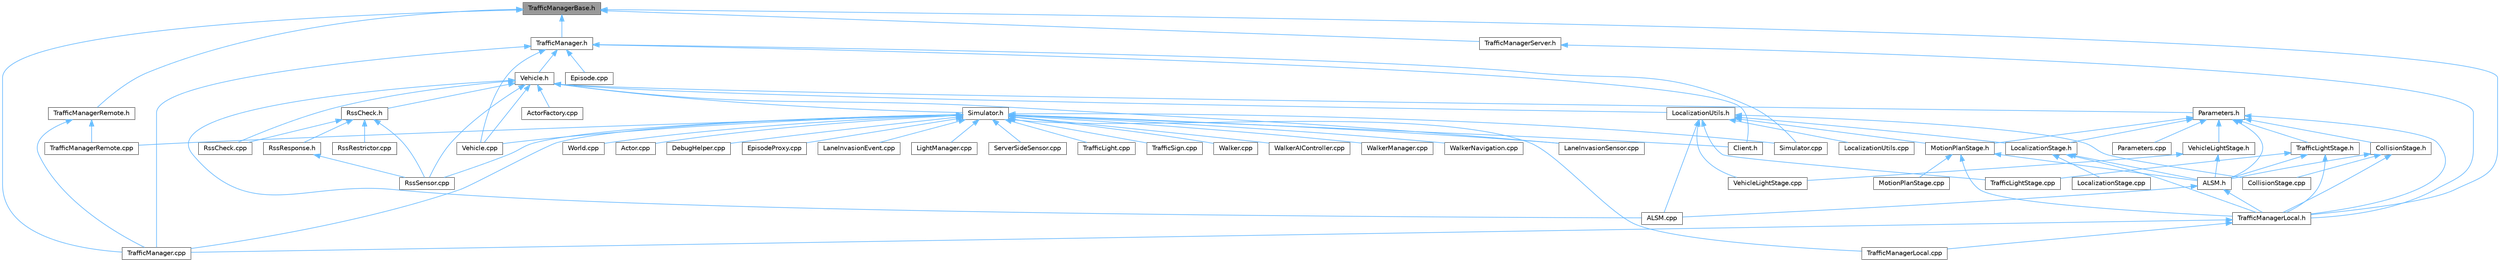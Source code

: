 digraph "TrafficManagerBase.h"
{
 // INTERACTIVE_SVG=YES
 // LATEX_PDF_SIZE
  bgcolor="transparent";
  edge [fontname=Helvetica,fontsize=10,labelfontname=Helvetica,labelfontsize=10];
  node [fontname=Helvetica,fontsize=10,shape=box,height=0.2,width=0.4];
  Node1 [id="Node000001",label="TrafficManagerBase.h",height=0.2,width=0.4,color="gray40", fillcolor="grey60", style="filled", fontcolor="black",tooltip=" "];
  Node1 -> Node2 [id="edge1_Node000001_Node000002",dir="back",color="steelblue1",style="solid",tooltip=" "];
  Node2 [id="Node000002",label="TrafficManager.cpp",height=0.2,width=0.4,color="grey40", fillcolor="white", style="filled",URL="$db/d04/TrafficManager_8cpp.html",tooltip=" "];
  Node1 -> Node3 [id="edge2_Node000001_Node000003",dir="back",color="steelblue1",style="solid",tooltip=" "];
  Node3 [id="Node000003",label="TrafficManager.h",height=0.2,width=0.4,color="grey40", fillcolor="white", style="filled",URL="$da/dfd/TrafficManager_8h.html",tooltip=" "];
  Node3 -> Node4 [id="edge3_Node000003_Node000004",dir="back",color="steelblue1",style="solid",tooltip=" "];
  Node4 [id="Node000004",label="Client.h",height=0.2,width=0.4,color="grey40", fillcolor="white", style="filled",URL="$dd/de3/client_2Client_8h.html",tooltip=" "];
  Node3 -> Node5 [id="edge4_Node000003_Node000005",dir="back",color="steelblue1",style="solid",tooltip=" "];
  Node5 [id="Node000005",label="Episode.cpp",height=0.2,width=0.4,color="grey40", fillcolor="white", style="filled",URL="$d6/d12/Episode_8cpp.html",tooltip=" "];
  Node3 -> Node6 [id="edge5_Node000003_Node000006",dir="back",color="steelblue1",style="solid",tooltip=" "];
  Node6 [id="Node000006",label="Simulator.cpp",height=0.2,width=0.4,color="grey40", fillcolor="white", style="filled",URL="$d2/d0c/Simulator_8cpp.html",tooltip=" "];
  Node3 -> Node2 [id="edge6_Node000003_Node000002",dir="back",color="steelblue1",style="solid",tooltip=" "];
  Node3 -> Node7 [id="edge7_Node000003_Node000007",dir="back",color="steelblue1",style="solid",tooltip=" "];
  Node7 [id="Node000007",label="Vehicle.cpp",height=0.2,width=0.4,color="grey40", fillcolor="white", style="filled",URL="$d0/d27/Vehicle_8cpp.html",tooltip=" "];
  Node3 -> Node8 [id="edge8_Node000003_Node000008",dir="back",color="steelblue1",style="solid",tooltip=" "];
  Node8 [id="Node000008",label="Vehicle.h",height=0.2,width=0.4,color="grey40", fillcolor="white", style="filled",URL="$d9/d18/Vehicle_8h.html",tooltip=" "];
  Node8 -> Node9 [id="edge9_Node000008_Node000009",dir="back",color="steelblue1",style="solid",tooltip=" "];
  Node9 [id="Node000009",label="ALSM.cpp",height=0.2,width=0.4,color="grey40", fillcolor="white", style="filled",URL="$d9/da8/ALSM_8cpp.html",tooltip=" "];
  Node8 -> Node10 [id="edge10_Node000008_Node000010",dir="back",color="steelblue1",style="solid",tooltip=" "];
  Node10 [id="Node000010",label="ActorFactory.cpp",height=0.2,width=0.4,color="grey40", fillcolor="white", style="filled",URL="$df/dd6/ActorFactory_8cpp.html",tooltip=" "];
  Node8 -> Node11 [id="edge11_Node000008_Node000011",dir="back",color="steelblue1",style="solid",tooltip=" "];
  Node11 [id="Node000011",label="LaneInvasionSensor.cpp",height=0.2,width=0.4,color="grey40", fillcolor="white", style="filled",URL="$dd/dbc/LibCarla_2source_2carla_2client_2LaneInvasionSensor_8cpp.html",tooltip=" "];
  Node8 -> Node12 [id="edge12_Node000008_Node000012",dir="back",color="steelblue1",style="solid",tooltip=" "];
  Node12 [id="Node000012",label="LocalizationUtils.h",height=0.2,width=0.4,color="grey40", fillcolor="white", style="filled",URL="$d2/d84/LocalizationUtils_8h.html",tooltip=" "];
  Node12 -> Node9 [id="edge13_Node000012_Node000009",dir="back",color="steelblue1",style="solid",tooltip=" "];
  Node12 -> Node13 [id="edge14_Node000012_Node000013",dir="back",color="steelblue1",style="solid",tooltip=" "];
  Node13 [id="Node000013",label="CollisionStage.cpp",height=0.2,width=0.4,color="grey40", fillcolor="white", style="filled",URL="$db/da2/CollisionStage_8cpp.html",tooltip=" "];
  Node12 -> Node14 [id="edge15_Node000012_Node000014",dir="back",color="steelblue1",style="solid",tooltip=" "];
  Node14 [id="Node000014",label="LocalizationStage.h",height=0.2,width=0.4,color="grey40", fillcolor="white", style="filled",URL="$d9/df4/LocalizationStage_8h.html",tooltip=" "];
  Node14 -> Node15 [id="edge16_Node000014_Node000015",dir="back",color="steelblue1",style="solid",tooltip=" "];
  Node15 [id="Node000015",label="ALSM.h",height=0.2,width=0.4,color="grey40", fillcolor="white", style="filled",URL="$dc/d2c/ALSM_8h.html",tooltip=" "];
  Node15 -> Node9 [id="edge17_Node000015_Node000009",dir="back",color="steelblue1",style="solid",tooltip=" "];
  Node15 -> Node16 [id="edge18_Node000015_Node000016",dir="back",color="steelblue1",style="solid",tooltip=" "];
  Node16 [id="Node000016",label="TrafficManagerLocal.h",height=0.2,width=0.4,color="grey40", fillcolor="white", style="filled",URL="$db/ddf/TrafficManagerLocal_8h.html",tooltip=" "];
  Node16 -> Node2 [id="edge19_Node000016_Node000002",dir="back",color="steelblue1",style="solid",tooltip=" "];
  Node16 -> Node17 [id="edge20_Node000016_Node000017",dir="back",color="steelblue1",style="solid",tooltip=" "];
  Node17 [id="Node000017",label="TrafficManagerLocal.cpp",height=0.2,width=0.4,color="grey40", fillcolor="white", style="filled",URL="$da/d53/TrafficManagerLocal_8cpp.html",tooltip=" "];
  Node14 -> Node18 [id="edge21_Node000014_Node000018",dir="back",color="steelblue1",style="solid",tooltip=" "];
  Node18 [id="Node000018",label="LocalizationStage.cpp",height=0.2,width=0.4,color="grey40", fillcolor="white", style="filled",URL="$df/dd3/LocalizationStage_8cpp.html",tooltip=" "];
  Node14 -> Node16 [id="edge22_Node000014_Node000016",dir="back",color="steelblue1",style="solid",tooltip=" "];
  Node12 -> Node19 [id="edge23_Node000012_Node000019",dir="back",color="steelblue1",style="solid",tooltip=" "];
  Node19 [id="Node000019",label="LocalizationUtils.cpp",height=0.2,width=0.4,color="grey40", fillcolor="white", style="filled",URL="$d1/dd6/LocalizationUtils_8cpp.html",tooltip=" "];
  Node12 -> Node20 [id="edge24_Node000012_Node000020",dir="back",color="steelblue1",style="solid",tooltip=" "];
  Node20 [id="Node000020",label="MotionPlanStage.h",height=0.2,width=0.4,color="grey40", fillcolor="white", style="filled",URL="$d3/d00/MotionPlanStage_8h.html",tooltip=" "];
  Node20 -> Node15 [id="edge25_Node000020_Node000015",dir="back",color="steelblue1",style="solid",tooltip=" "];
  Node20 -> Node21 [id="edge26_Node000020_Node000021",dir="back",color="steelblue1",style="solid",tooltip=" "];
  Node21 [id="Node000021",label="MotionPlanStage.cpp",height=0.2,width=0.4,color="grey40", fillcolor="white", style="filled",URL="$d4/df7/MotionPlanStage_8cpp.html",tooltip=" "];
  Node20 -> Node16 [id="edge27_Node000020_Node000016",dir="back",color="steelblue1",style="solid",tooltip=" "];
  Node12 -> Node22 [id="edge28_Node000012_Node000022",dir="back",color="steelblue1",style="solid",tooltip=" "];
  Node22 [id="Node000022",label="TrafficLightStage.cpp",height=0.2,width=0.4,color="grey40", fillcolor="white", style="filled",URL="$dc/d13/TrafficLightStage_8cpp.html",tooltip=" "];
  Node12 -> Node23 [id="edge29_Node000012_Node000023",dir="back",color="steelblue1",style="solid",tooltip=" "];
  Node23 [id="Node000023",label="VehicleLightStage.cpp",height=0.2,width=0.4,color="grey40", fillcolor="white", style="filled",URL="$d2/d11/VehicleLightStage_8cpp.html",tooltip=" "];
  Node8 -> Node24 [id="edge30_Node000008_Node000024",dir="back",color="steelblue1",style="solid",tooltip=" "];
  Node24 [id="Node000024",label="Parameters.h",height=0.2,width=0.4,color="grey40", fillcolor="white", style="filled",URL="$d9/dd7/Parameters_8h.html",tooltip=" "];
  Node24 -> Node15 [id="edge31_Node000024_Node000015",dir="back",color="steelblue1",style="solid",tooltip=" "];
  Node24 -> Node25 [id="edge32_Node000024_Node000025",dir="back",color="steelblue1",style="solid",tooltip=" "];
  Node25 [id="Node000025",label="CollisionStage.h",height=0.2,width=0.4,color="grey40", fillcolor="white", style="filled",URL="$da/d67/CollisionStage_8h.html",tooltip=" "];
  Node25 -> Node15 [id="edge33_Node000025_Node000015",dir="back",color="steelblue1",style="solid",tooltip=" "];
  Node25 -> Node13 [id="edge34_Node000025_Node000013",dir="back",color="steelblue1",style="solid",tooltip=" "];
  Node25 -> Node16 [id="edge35_Node000025_Node000016",dir="back",color="steelblue1",style="solid",tooltip=" "];
  Node24 -> Node14 [id="edge36_Node000024_Node000014",dir="back",color="steelblue1",style="solid",tooltip=" "];
  Node24 -> Node20 [id="edge37_Node000024_Node000020",dir="back",color="steelblue1",style="solid",tooltip=" "];
  Node24 -> Node26 [id="edge38_Node000024_Node000026",dir="back",color="steelblue1",style="solid",tooltip=" "];
  Node26 [id="Node000026",label="Parameters.cpp",height=0.2,width=0.4,color="grey40", fillcolor="white", style="filled",URL="$d9/dbc/Parameters_8cpp.html",tooltip=" "];
  Node24 -> Node27 [id="edge39_Node000024_Node000027",dir="back",color="steelblue1",style="solid",tooltip=" "];
  Node27 [id="Node000027",label="TrafficLightStage.h",height=0.2,width=0.4,color="grey40", fillcolor="white", style="filled",URL="$d4/d12/TrafficLightStage_8h.html",tooltip=" "];
  Node27 -> Node15 [id="edge40_Node000027_Node000015",dir="back",color="steelblue1",style="solid",tooltip=" "];
  Node27 -> Node22 [id="edge41_Node000027_Node000022",dir="back",color="steelblue1",style="solid",tooltip=" "];
  Node27 -> Node16 [id="edge42_Node000027_Node000016",dir="back",color="steelblue1",style="solid",tooltip=" "];
  Node24 -> Node16 [id="edge43_Node000024_Node000016",dir="back",color="steelblue1",style="solid",tooltip=" "];
  Node24 -> Node28 [id="edge44_Node000024_Node000028",dir="back",color="steelblue1",style="solid",tooltip=" "];
  Node28 [id="Node000028",label="VehicleLightStage.h",height=0.2,width=0.4,color="grey40", fillcolor="white", style="filled",URL="$d1/dc1/VehicleLightStage_8h.html",tooltip=" "];
  Node28 -> Node15 [id="edge45_Node000028_Node000015",dir="back",color="steelblue1",style="solid",tooltip=" "];
  Node28 -> Node23 [id="edge46_Node000028_Node000023",dir="back",color="steelblue1",style="solid",tooltip=" "];
  Node8 -> Node29 [id="edge47_Node000008_Node000029",dir="back",color="steelblue1",style="solid",tooltip=" "];
  Node29 [id="Node000029",label="RssCheck.cpp",height=0.2,width=0.4,color="grey40", fillcolor="white", style="filled",URL="$d0/dce/RssCheck_8cpp.html",tooltip=" "];
  Node8 -> Node30 [id="edge48_Node000008_Node000030",dir="back",color="steelblue1",style="solid",tooltip=" "];
  Node30 [id="Node000030",label="RssCheck.h",height=0.2,width=0.4,color="grey40", fillcolor="white", style="filled",URL="$d8/dab/RssCheck_8h.html",tooltip=" "];
  Node30 -> Node29 [id="edge49_Node000030_Node000029",dir="back",color="steelblue1",style="solid",tooltip=" "];
  Node30 -> Node31 [id="edge50_Node000030_Node000031",dir="back",color="steelblue1",style="solid",tooltip=" "];
  Node31 [id="Node000031",label="RssResponse.h",height=0.2,width=0.4,color="grey40", fillcolor="white", style="filled",URL="$d1/dfa/RssResponse_8h.html",tooltip=" "];
  Node31 -> Node32 [id="edge51_Node000031_Node000032",dir="back",color="steelblue1",style="solid",tooltip=" "];
  Node32 [id="Node000032",label="RssSensor.cpp",height=0.2,width=0.4,color="grey40", fillcolor="white", style="filled",URL="$d8/d77/LibCarla_2source_2carla_2rss_2RssSensor_8cpp.html",tooltip=" "];
  Node30 -> Node33 [id="edge52_Node000030_Node000033",dir="back",color="steelblue1",style="solid",tooltip=" "];
  Node33 [id="Node000033",label="RssRestrictor.cpp",height=0.2,width=0.4,color="grey40", fillcolor="white", style="filled",URL="$de/dfe/RssRestrictor_8cpp.html",tooltip=" "];
  Node30 -> Node32 [id="edge53_Node000030_Node000032",dir="back",color="steelblue1",style="solid",tooltip=" "];
  Node8 -> Node32 [id="edge54_Node000008_Node000032",dir="back",color="steelblue1",style="solid",tooltip=" "];
  Node8 -> Node34 [id="edge55_Node000008_Node000034",dir="back",color="steelblue1",style="solid",tooltip=" "];
  Node34 [id="Node000034",label="Simulator.h",height=0.2,width=0.4,color="grey40", fillcolor="white", style="filled",URL="$d6/d4a/Simulator_8h.html",tooltip=" "];
  Node34 -> Node35 [id="edge56_Node000034_Node000035",dir="back",color="steelblue1",style="solid",tooltip=" "];
  Node35 [id="Node000035",label="Actor.cpp",height=0.2,width=0.4,color="grey40", fillcolor="white", style="filled",URL="$d4/d34/Actor_8cpp.html",tooltip=" "];
  Node34 -> Node4 [id="edge57_Node000034_Node000004",dir="back",color="steelblue1",style="solid",tooltip=" "];
  Node34 -> Node36 [id="edge58_Node000034_Node000036",dir="back",color="steelblue1",style="solid",tooltip=" "];
  Node36 [id="Node000036",label="DebugHelper.cpp",height=0.2,width=0.4,color="grey40", fillcolor="white", style="filled",URL="$d2/d01/DebugHelper_8cpp.html",tooltip=" "];
  Node34 -> Node37 [id="edge59_Node000034_Node000037",dir="back",color="steelblue1",style="solid",tooltip=" "];
  Node37 [id="Node000037",label="EpisodeProxy.cpp",height=0.2,width=0.4,color="grey40", fillcolor="white", style="filled",URL="$d2/d6b/EpisodeProxy_8cpp.html",tooltip=" "];
  Node34 -> Node38 [id="edge60_Node000034_Node000038",dir="back",color="steelblue1",style="solid",tooltip=" "];
  Node38 [id="Node000038",label="LaneInvasionEvent.cpp",height=0.2,width=0.4,color="grey40", fillcolor="white", style="filled",URL="$d6/d75/LaneInvasionEvent_8cpp.html",tooltip=" "];
  Node34 -> Node11 [id="edge61_Node000034_Node000011",dir="back",color="steelblue1",style="solid",tooltip=" "];
  Node34 -> Node39 [id="edge62_Node000034_Node000039",dir="back",color="steelblue1",style="solid",tooltip=" "];
  Node39 [id="Node000039",label="LightManager.cpp",height=0.2,width=0.4,color="grey40", fillcolor="white", style="filled",URL="$d3/d1d/LightManager_8cpp.html",tooltip=" "];
  Node34 -> Node32 [id="edge63_Node000034_Node000032",dir="back",color="steelblue1",style="solid",tooltip=" "];
  Node34 -> Node40 [id="edge64_Node000034_Node000040",dir="back",color="steelblue1",style="solid",tooltip=" "];
  Node40 [id="Node000040",label="ServerSideSensor.cpp",height=0.2,width=0.4,color="grey40", fillcolor="white", style="filled",URL="$d1/da0/ServerSideSensor_8cpp.html",tooltip=" "];
  Node34 -> Node6 [id="edge65_Node000034_Node000006",dir="back",color="steelblue1",style="solid",tooltip=" "];
  Node34 -> Node41 [id="edge66_Node000034_Node000041",dir="back",color="steelblue1",style="solid",tooltip=" "];
  Node41 [id="Node000041",label="TrafficLight.cpp",height=0.2,width=0.4,color="grey40", fillcolor="white", style="filled",URL="$dd/d90/TrafficLight_8cpp.html",tooltip=" "];
  Node34 -> Node2 [id="edge67_Node000034_Node000002",dir="back",color="steelblue1",style="solid",tooltip=" "];
  Node34 -> Node17 [id="edge68_Node000034_Node000017",dir="back",color="steelblue1",style="solid",tooltip=" "];
  Node34 -> Node42 [id="edge69_Node000034_Node000042",dir="back",color="steelblue1",style="solid",tooltip=" "];
  Node42 [id="Node000042",label="TrafficManagerRemote.cpp",height=0.2,width=0.4,color="grey40", fillcolor="white", style="filled",URL="$d6/d82/TrafficManagerRemote_8cpp.html",tooltip=" "];
  Node34 -> Node43 [id="edge70_Node000034_Node000043",dir="back",color="steelblue1",style="solid",tooltip=" "];
  Node43 [id="Node000043",label="TrafficSign.cpp",height=0.2,width=0.4,color="grey40", fillcolor="white", style="filled",URL="$d1/d40/TrafficSign_8cpp.html",tooltip=" "];
  Node34 -> Node7 [id="edge71_Node000034_Node000007",dir="back",color="steelblue1",style="solid",tooltip=" "];
  Node34 -> Node44 [id="edge72_Node000034_Node000044",dir="back",color="steelblue1",style="solid",tooltip=" "];
  Node44 [id="Node000044",label="Walker.cpp",height=0.2,width=0.4,color="grey40", fillcolor="white", style="filled",URL="$d6/db6/Walker_8cpp.html",tooltip=" "];
  Node34 -> Node45 [id="edge73_Node000034_Node000045",dir="back",color="steelblue1",style="solid",tooltip=" "];
  Node45 [id="Node000045",label="WalkerAIController.cpp",height=0.2,width=0.4,color="grey40", fillcolor="white", style="filled",URL="$de/d69/WalkerAIController_8cpp.html",tooltip=" "];
  Node34 -> Node46 [id="edge74_Node000034_Node000046",dir="back",color="steelblue1",style="solid",tooltip=" "];
  Node46 [id="Node000046",label="WalkerManager.cpp",height=0.2,width=0.4,color="grey40", fillcolor="white", style="filled",URL="$d2/dbb/WalkerManager_8cpp.html",tooltip=" "];
  Node34 -> Node47 [id="edge75_Node000034_Node000047",dir="back",color="steelblue1",style="solid",tooltip=" "];
  Node47 [id="Node000047",label="WalkerNavigation.cpp",height=0.2,width=0.4,color="grey40", fillcolor="white", style="filled",URL="$de/d84/WalkerNavigation_8cpp.html",tooltip=" "];
  Node34 -> Node48 [id="edge76_Node000034_Node000048",dir="back",color="steelblue1",style="solid",tooltip=" "];
  Node48 [id="Node000048",label="World.cpp",height=0.2,width=0.4,color="grey40", fillcolor="white", style="filled",URL="$d7/dfe/World_8cpp.html",tooltip=" "];
  Node8 -> Node7 [id="edge77_Node000008_Node000007",dir="back",color="steelblue1",style="solid",tooltip=" "];
  Node1 -> Node16 [id="edge78_Node000001_Node000016",dir="back",color="steelblue1",style="solid",tooltip=" "];
  Node1 -> Node49 [id="edge79_Node000001_Node000049",dir="back",color="steelblue1",style="solid",tooltip=" "];
  Node49 [id="Node000049",label="TrafficManagerRemote.h",height=0.2,width=0.4,color="grey40", fillcolor="white", style="filled",URL="$da/df6/TrafficManagerRemote_8h.html",tooltip=" "];
  Node49 -> Node2 [id="edge80_Node000049_Node000002",dir="back",color="steelblue1",style="solid",tooltip=" "];
  Node49 -> Node42 [id="edge81_Node000049_Node000042",dir="back",color="steelblue1",style="solid",tooltip=" "];
  Node1 -> Node50 [id="edge82_Node000001_Node000050",dir="back",color="steelblue1",style="solid",tooltip=" "];
  Node50 [id="Node000050",label="TrafficManagerServer.h",height=0.2,width=0.4,color="grey40", fillcolor="white", style="filled",URL="$d1/da0/TrafficManagerServer_8h.html",tooltip=" "];
  Node50 -> Node16 [id="edge83_Node000050_Node000016",dir="back",color="steelblue1",style="solid",tooltip=" "];
}
